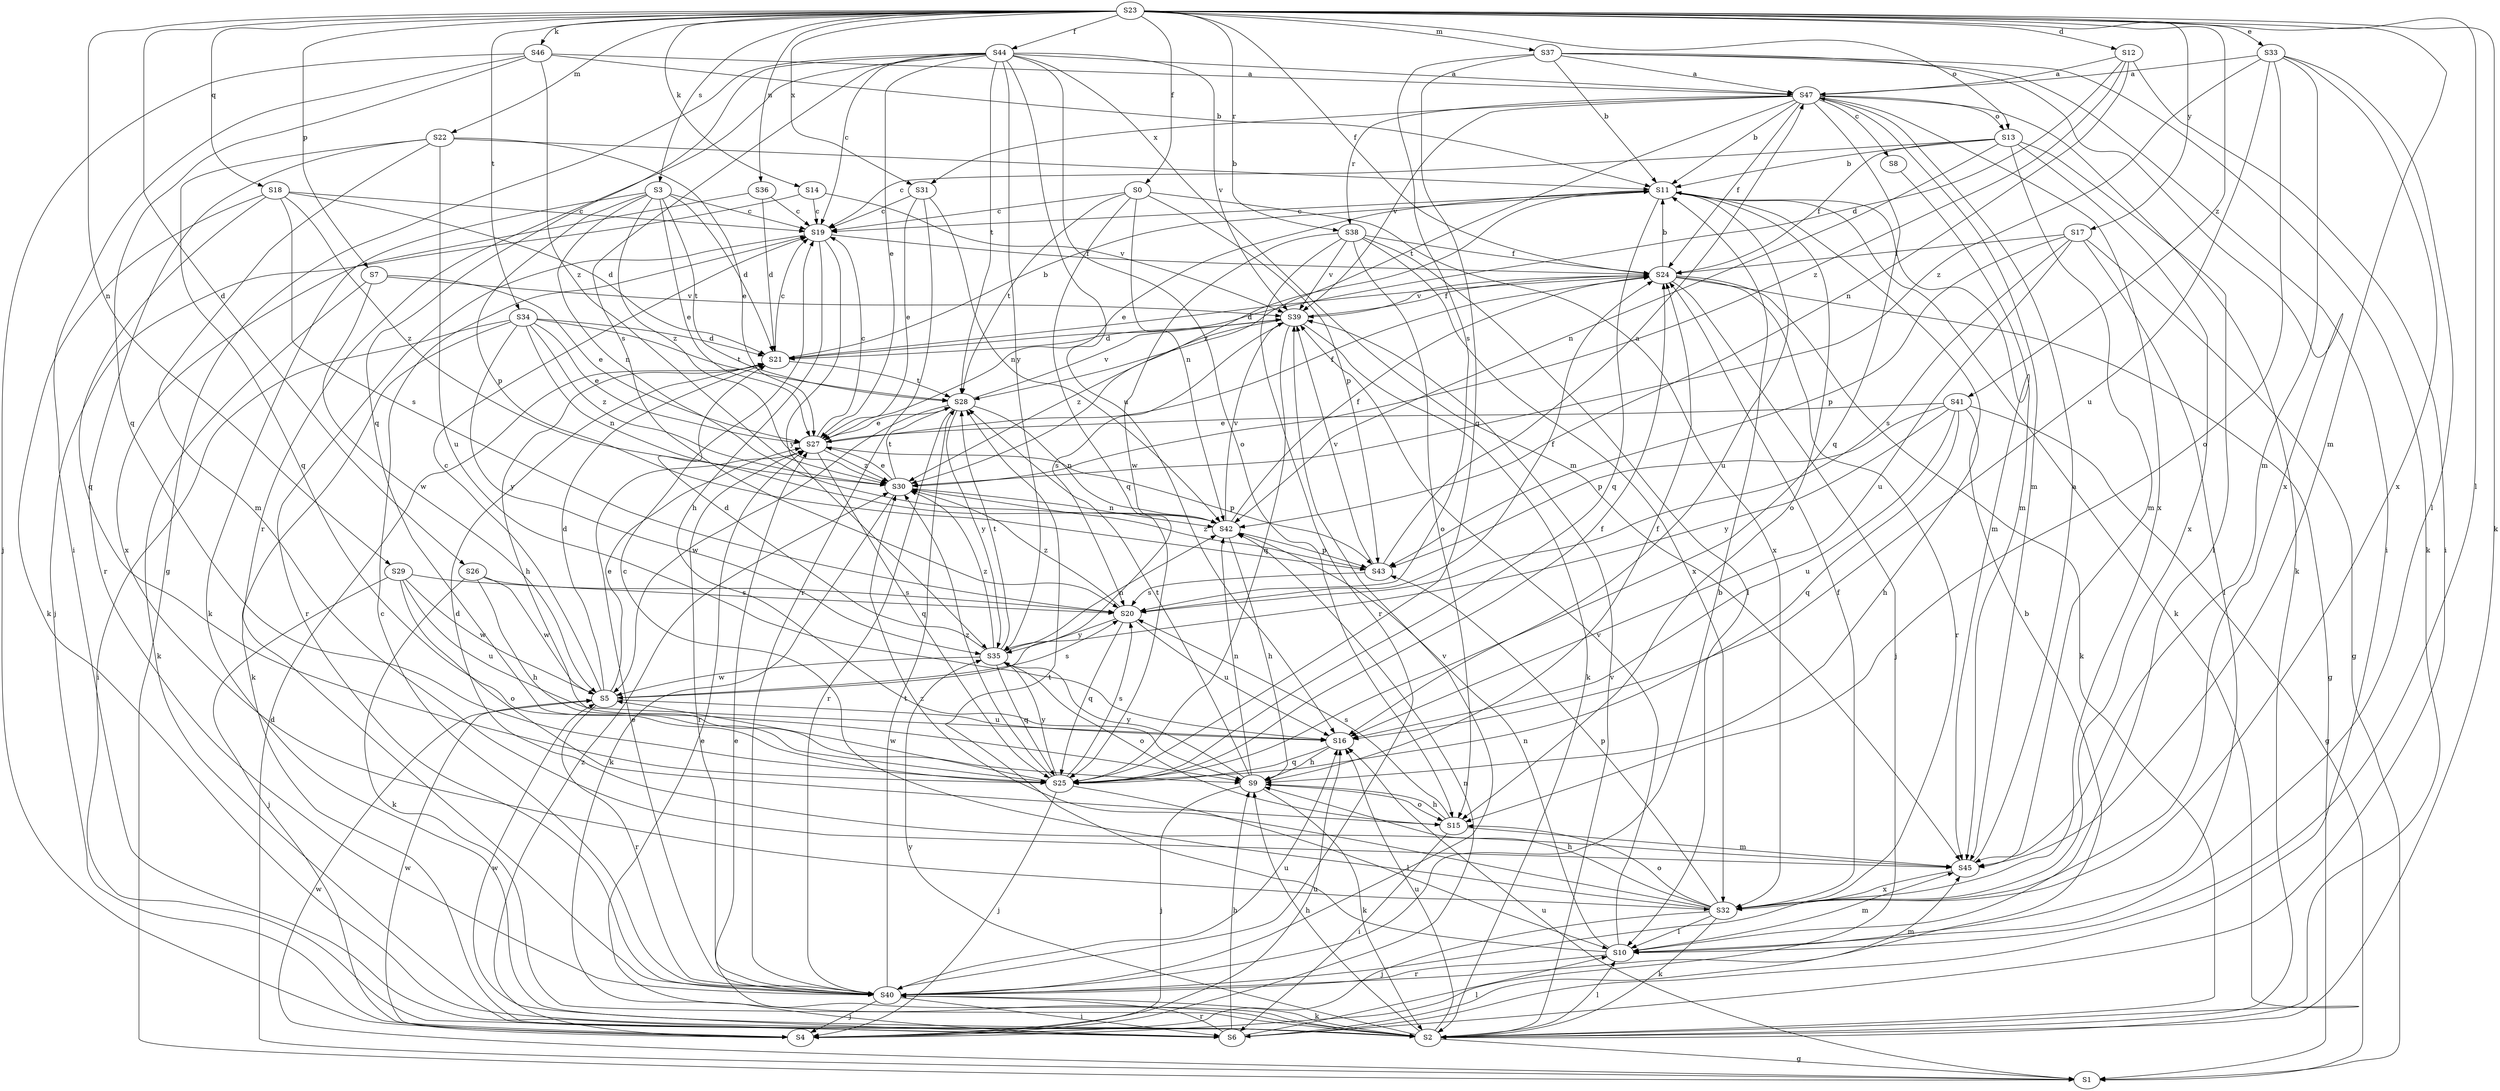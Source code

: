 strict digraph  {
S23;
S47;
S11;
S8;
S19;
S12;
S26;
S21;
S33;
S27;
S0;
S44;
S24;
S1;
S9;
S6;
S4;
S46;
S14;
S2;
S10;
S37;
S22;
S45;
S36;
S29;
S42;
S13;
S15;
S7;
S43;
S18;
S25;
S38;
S40;
S3;
S20;
S34;
S28;
S16;
S39;
S5;
S31;
S32;
S17;
S35;
S41;
S30;
S23 -> S12  [label=d];
S23 -> S26  [label=d];
S23 -> S33  [label=e];
S23 -> S0  [label=f];
S23 -> S44  [label=f];
S23 -> S24  [label=f];
S23 -> S46  [label=k];
S23 -> S14  [label=k];
S23 -> S2  [label=k];
S23 -> S10  [label=l];
S23 -> S37  [label=m];
S23 -> S22  [label=m];
S23 -> S45  [label=m];
S23 -> S36  [label=n];
S23 -> S29  [label=n];
S23 -> S13  [label=o];
S23 -> S7  [label=p];
S23 -> S18  [label=q];
S23 -> S38  [label=r];
S23 -> S3  [label=s];
S23 -> S34  [label=t];
S23 -> S31  [label=x];
S23 -> S17  [label=y];
S23 -> S41  [label=z];
S47 -> S11  [label=b];
S47 -> S8  [label=c];
S47 -> S24  [label=f];
S47 -> S2  [label=k];
S47 -> S45  [label=m];
S47 -> S13  [label=o];
S47 -> S25  [label=q];
S47 -> S38  [label=r];
S47 -> S28  [label=t];
S47 -> S39  [label=v];
S47 -> S31  [label=x];
S47 -> S32  [label=x];
S11 -> S19  [label=c];
S11 -> S27  [label=e];
S11 -> S2  [label=k];
S11 -> S45  [label=m];
S11 -> S15  [label=o];
S11 -> S25  [label=q];
S11 -> S16  [label=u];
S11 -> S30  [label=z];
S8 -> S45  [label=m];
S19 -> S24  [label=f];
S19 -> S9  [label=h];
S19 -> S40  [label=r];
S19 -> S35  [label=y];
S12 -> S47  [label=a];
S12 -> S21  [label=d];
S12 -> S6  [label=i];
S12 -> S42  [label=n];
S12 -> S30  [label=z];
S26 -> S9  [label=h];
S26 -> S2  [label=k];
S26 -> S20  [label=s];
S26 -> S5  [label=w];
S21 -> S11  [label=b];
S21 -> S19  [label=c];
S21 -> S9  [label=h];
S21 -> S28  [label=t];
S33 -> S47  [label=a];
S33 -> S10  [label=l];
S33 -> S45  [label=m];
S33 -> S15  [label=o];
S33 -> S16  [label=u];
S33 -> S32  [label=x];
S33 -> S30  [label=z];
S27 -> S19  [label=c];
S27 -> S24  [label=f];
S27 -> S43  [label=p];
S27 -> S25  [label=q];
S27 -> S40  [label=r];
S27 -> S30  [label=z];
S0 -> S19  [label=c];
S0 -> S42  [label=n];
S0 -> S43  [label=p];
S0 -> S25  [label=q];
S0 -> S28  [label=t];
S0 -> S32  [label=x];
S44 -> S47  [label=a];
S44 -> S19  [label=c];
S44 -> S27  [label=e];
S44 -> S1  [label=g];
S44 -> S45  [label=m];
S44 -> S15  [label=o];
S44 -> S25  [label=q];
S44 -> S40  [label=r];
S44 -> S20  [label=s];
S44 -> S28  [label=t];
S44 -> S16  [label=u];
S44 -> S39  [label=v];
S44 -> S35  [label=y];
S24 -> S11  [label=b];
S24 -> S21  [label=d];
S24 -> S1  [label=g];
S24 -> S4  [label=j];
S24 -> S2  [label=k];
S24 -> S40  [label=r];
S24 -> S39  [label=v];
S1 -> S21  [label=d];
S1 -> S16  [label=u];
S1 -> S5  [label=w];
S9 -> S24  [label=f];
S9 -> S4  [label=j];
S9 -> S2  [label=k];
S9 -> S42  [label=n];
S9 -> S15  [label=o];
S9 -> S28  [label=t];
S9 -> S35  [label=y];
S6 -> S11  [label=b];
S6 -> S27  [label=e];
S6 -> S9  [label=h];
S6 -> S10  [label=l];
S6 -> S40  [label=r];
S6 -> S5  [label=w];
S4 -> S42  [label=n];
S4 -> S16  [label=u];
S4 -> S5  [label=w];
S4 -> S30  [label=z];
S46 -> S47  [label=a];
S46 -> S11  [label=b];
S46 -> S6  [label=i];
S46 -> S4  [label=j];
S46 -> S25  [label=q];
S46 -> S30  [label=z];
S14 -> S19  [label=c];
S14 -> S4  [label=j];
S14 -> S39  [label=v];
S2 -> S27  [label=e];
S2 -> S1  [label=g];
S2 -> S9  [label=h];
S2 -> S10  [label=l];
S2 -> S16  [label=u];
S2 -> S39  [label=v];
S2 -> S35  [label=y];
S10 -> S45  [label=m];
S10 -> S42  [label=n];
S10 -> S40  [label=r];
S10 -> S28  [label=t];
S10 -> S39  [label=v];
S37 -> S47  [label=a];
S37 -> S11  [label=b];
S37 -> S6  [label=i];
S37 -> S2  [label=k];
S37 -> S25  [label=q];
S37 -> S20  [label=s];
S37 -> S32  [label=x];
S22 -> S11  [label=b];
S22 -> S27  [label=e];
S22 -> S45  [label=m];
S22 -> S25  [label=q];
S22 -> S40  [label=r];
S22 -> S16  [label=u];
S45 -> S47  [label=a];
S45 -> S21  [label=d];
S45 -> S32  [label=x];
S36 -> S19  [label=c];
S36 -> S21  [label=d];
S36 -> S32  [label=x];
S29 -> S4  [label=j];
S29 -> S15  [label=o];
S29 -> S20  [label=s];
S29 -> S16  [label=u];
S29 -> S5  [label=w];
S42 -> S24  [label=f];
S42 -> S9  [label=h];
S42 -> S43  [label=p];
S42 -> S39  [label=v];
S13 -> S11  [label=b];
S13 -> S19  [label=c];
S13 -> S24  [label=f];
S13 -> S10  [label=l];
S13 -> S45  [label=m];
S13 -> S42  [label=n];
S13 -> S32  [label=x];
S15 -> S9  [label=h];
S15 -> S6  [label=i];
S15 -> S45  [label=m];
S15 -> S20  [label=s];
S7 -> S27  [label=e];
S7 -> S2  [label=k];
S7 -> S39  [label=v];
S7 -> S5  [label=w];
S43 -> S47  [label=a];
S43 -> S20  [label=s];
S43 -> S39  [label=v];
S43 -> S30  [label=z];
S18 -> S19  [label=c];
S18 -> S21  [label=d];
S18 -> S2  [label=k];
S18 -> S25  [label=q];
S18 -> S20  [label=s];
S18 -> S30  [label=z];
S25 -> S24  [label=f];
S25 -> S4  [label=j];
S25 -> S10  [label=l];
S25 -> S20  [label=s];
S25 -> S5  [label=w];
S25 -> S35  [label=y];
S25 -> S30  [label=z];
S38 -> S24  [label=f];
S38 -> S10  [label=l];
S38 -> S15  [label=o];
S38 -> S40  [label=r];
S38 -> S39  [label=v];
S38 -> S5  [label=w];
S38 -> S32  [label=x];
S40 -> S11  [label=b];
S40 -> S19  [label=c];
S40 -> S27  [label=e];
S40 -> S6  [label=i];
S40 -> S4  [label=j];
S40 -> S2  [label=k];
S40 -> S45  [label=m];
S40 -> S28  [label=t];
S40 -> S16  [label=u];
S40 -> S39  [label=v];
S3 -> S19  [label=c];
S3 -> S21  [label=d];
S3 -> S27  [label=e];
S3 -> S2  [label=k];
S3 -> S42  [label=n];
S3 -> S43  [label=p];
S3 -> S28  [label=t];
S3 -> S30  [label=z];
S20 -> S24  [label=f];
S20 -> S25  [label=q];
S20 -> S16  [label=u];
S20 -> S35  [label=y];
S20 -> S30  [label=z];
S34 -> S21  [label=d];
S34 -> S27  [label=e];
S34 -> S6  [label=i];
S34 -> S2  [label=k];
S34 -> S42  [label=n];
S34 -> S28  [label=t];
S34 -> S35  [label=y];
S34 -> S30  [label=z];
S28 -> S27  [label=e];
S28 -> S42  [label=n];
S28 -> S40  [label=r];
S28 -> S39  [label=v];
S28 -> S5  [label=w];
S28 -> S35  [label=y];
S16 -> S9  [label=h];
S16 -> S25  [label=q];
S39 -> S21  [label=d];
S39 -> S24  [label=f];
S39 -> S2  [label=k];
S39 -> S25  [label=q];
S39 -> S20  [label=s];
S39 -> S30  [label=z];
S5 -> S19  [label=c];
S5 -> S21  [label=d];
S5 -> S27  [label=e];
S5 -> S40  [label=r];
S5 -> S20  [label=s];
S5 -> S16  [label=u];
S31 -> S19  [label=c];
S31 -> S27  [label=e];
S31 -> S42  [label=n];
S31 -> S40  [label=r];
S32 -> S19  [label=c];
S32 -> S24  [label=f];
S32 -> S9  [label=h];
S32 -> S4  [label=j];
S32 -> S2  [label=k];
S32 -> S10  [label=l];
S32 -> S15  [label=o];
S32 -> S43  [label=p];
S32 -> S30  [label=z];
S17 -> S24  [label=f];
S17 -> S1  [label=g];
S17 -> S10  [label=l];
S17 -> S43  [label=p];
S17 -> S20  [label=s];
S17 -> S16  [label=u];
S35 -> S21  [label=d];
S35 -> S42  [label=n];
S35 -> S15  [label=o];
S35 -> S25  [label=q];
S35 -> S28  [label=t];
S35 -> S5  [label=w];
S35 -> S30  [label=z];
S41 -> S27  [label=e];
S41 -> S1  [label=g];
S41 -> S9  [label=h];
S41 -> S43  [label=p];
S41 -> S25  [label=q];
S41 -> S16  [label=u];
S41 -> S35  [label=y];
S30 -> S27  [label=e];
S30 -> S2  [label=k];
S30 -> S42  [label=n];
S30 -> S28  [label=t];
}
